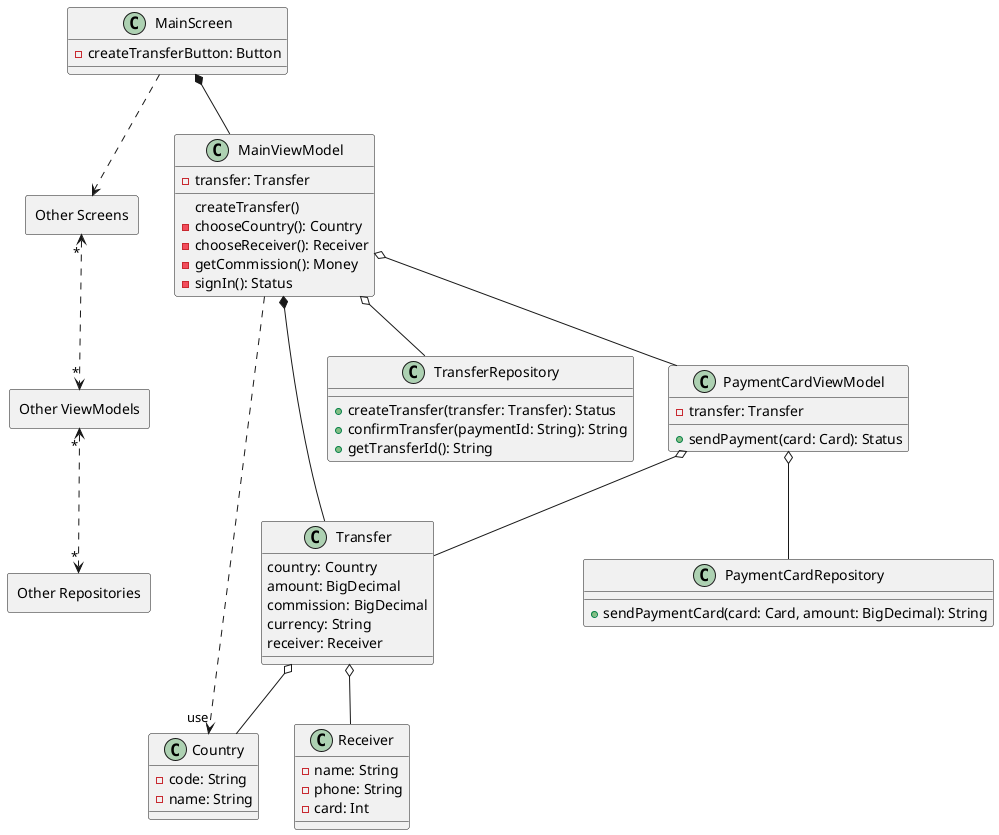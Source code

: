 @startuml

class Receiver {
    - name: String
    - phone: String
    - card: Int
}

class Country {
    - code: String
    - name: String
}

class Transfer {
    country: Country
    amount: BigDecimal
    commission: BigDecimal
    currency: String
    receiver: Receiver
}
Transfer o-- Country
Transfer o-- Receiver

class MainScreen {
    - createTransferButton: Button
}

class MainViewModel {
    - transfer: Transfer

    createTransfer()
    - chooseCountry(): Country
    - chooseReceiver(): Receiver
    - getCommission(): Money
    - signIn(): Status

}
MainScreen *-- MainViewModel
MainViewModel *-- Transfer
MainViewModel ..> "use" Country

class TransferRepository {
    + createTransfer(transfer: Transfer): Status
    + confirmTransfer(paymentId: String): String
    + getTransferId(): String
}
MainViewModel o-- TransferRepository

class PaymentCardViewModel {
    - transfer: Transfer
    + sendPayment(card: Card): Status
}
MainViewModel o-- PaymentCardViewModel
PaymentCardViewModel o-- Transfer

class PaymentCardRepository {
    + sendPaymentCard(card: Card, amount: BigDecimal): String
}
PaymentCardViewModel o-- PaymentCardRepository

package "Other Screens" <<Rectangle>> {
}
package "Other ViewModels" <<Rectangle>> {
}
package "Other Repositories" <<Rectangle>> {
}
MainScreen ..> "Other Screens"
"Other Screens" "*"<..>"*" "Other ViewModels"
"Other ViewModels" "*"<..>"*" "Other Repositories"

@enduml